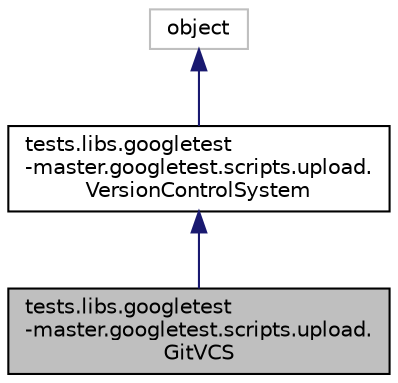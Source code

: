 digraph "tests.libs.googletest-master.googletest.scripts.upload.GitVCS"
{
  edge [fontname="Helvetica",fontsize="10",labelfontname="Helvetica",labelfontsize="10"];
  node [fontname="Helvetica",fontsize="10",shape=record];
  Node0 [label="tests.libs.googletest\l-master.googletest.scripts.upload.\lGitVCS",height=0.2,width=0.4,color="black", fillcolor="grey75", style="filled", fontcolor="black"];
  Node1 -> Node0 [dir="back",color="midnightblue",fontsize="10",style="solid",fontname="Helvetica"];
  Node1 [label="tests.libs.googletest\l-master.googletest.scripts.upload.\lVersionControlSystem",height=0.2,width=0.4,color="black", fillcolor="white", style="filled",URL="$classtests_1_1libs_1_1googletest-master_1_1googletest_1_1scripts_1_1upload_1_1VersionControlSystem.html"];
  Node2 -> Node1 [dir="back",color="midnightblue",fontsize="10",style="solid",fontname="Helvetica"];
  Node2 [label="object",height=0.2,width=0.4,color="grey75", fillcolor="white", style="filled"];
}

